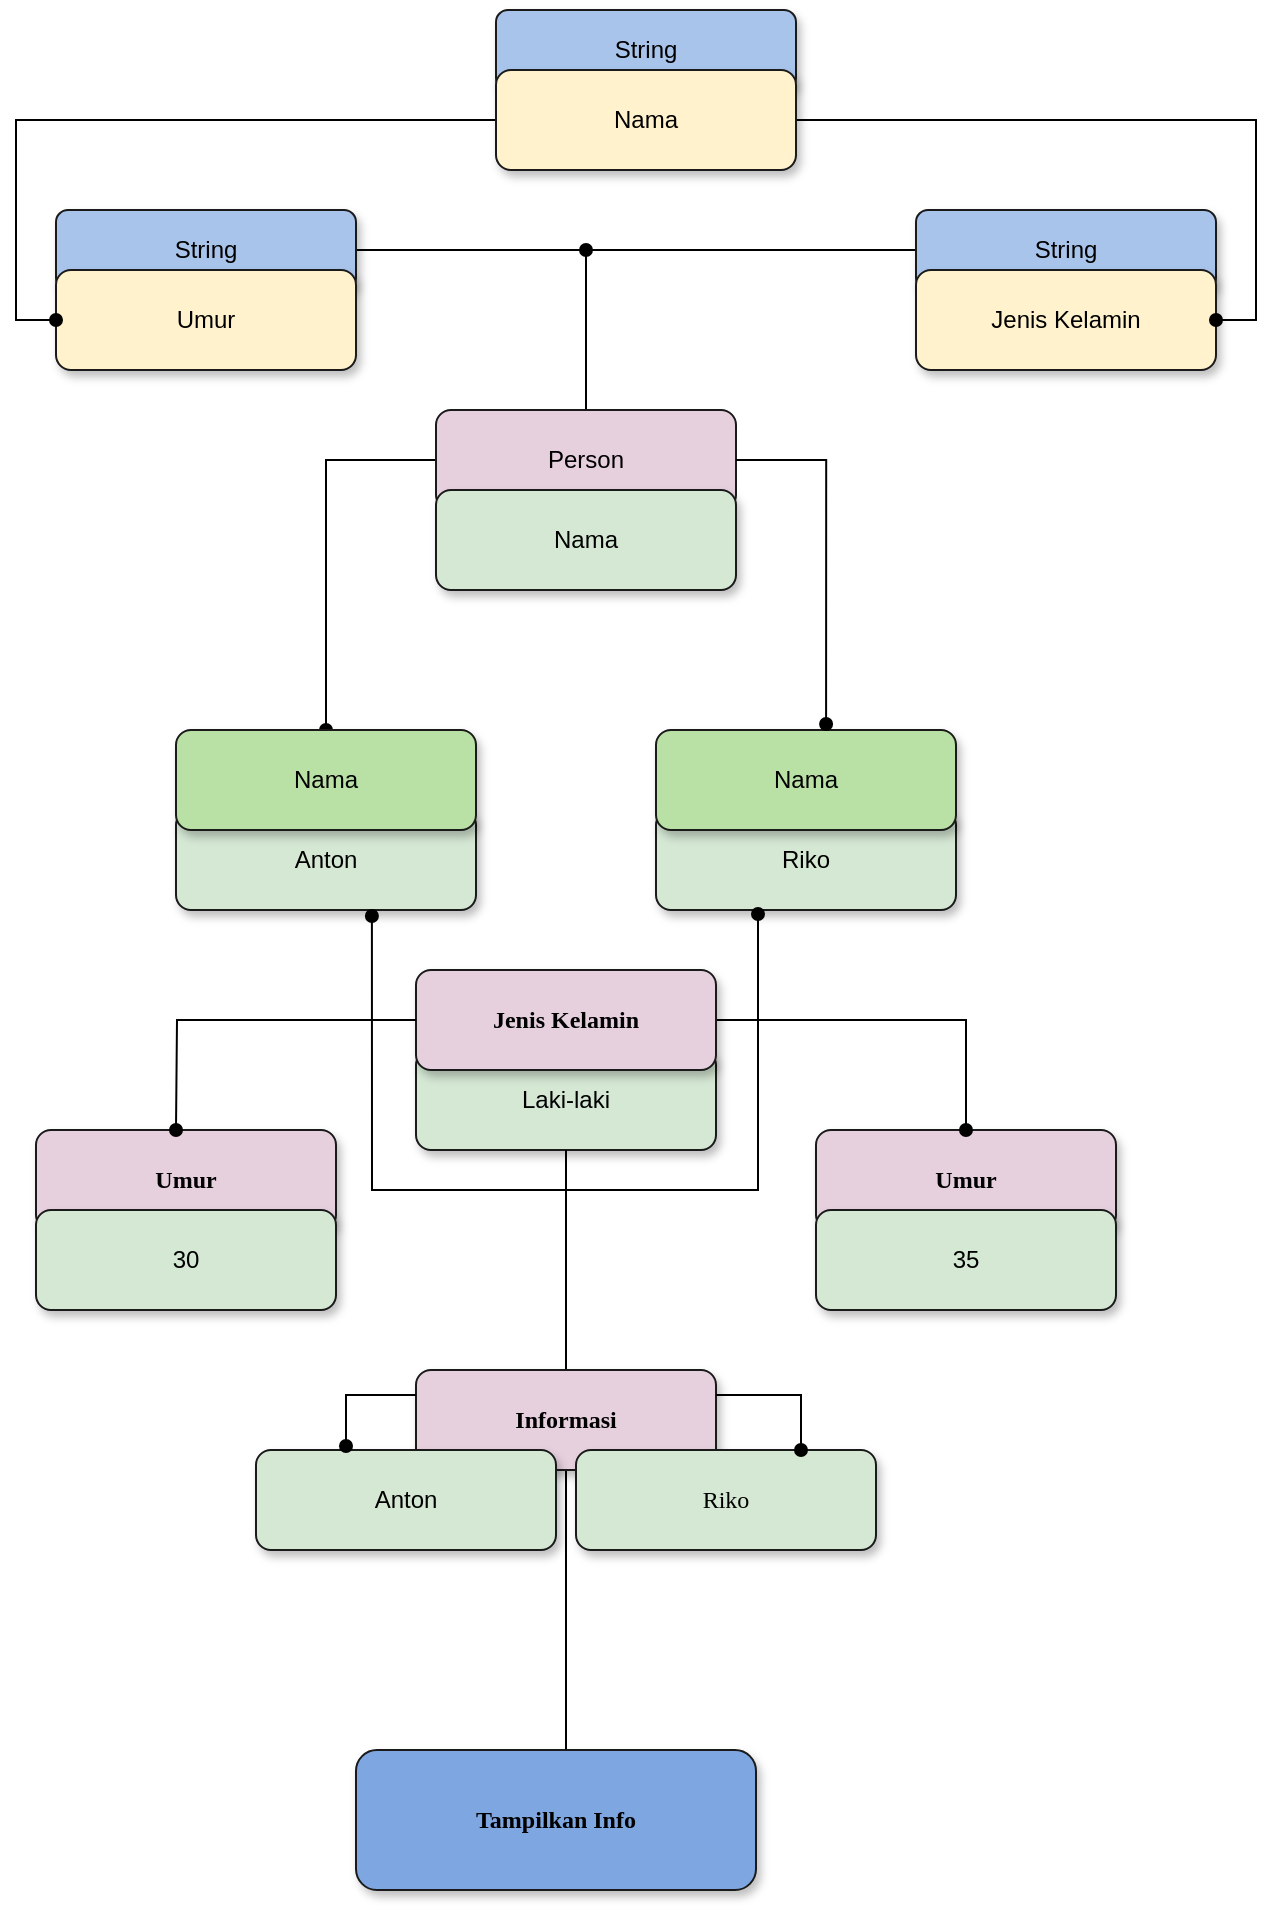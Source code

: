 <mxfile version="24.7.17">
  <diagram name="Page-1" id="Av7zBsB9UQiDPN6zRXcK">
    <mxGraphModel dx="998" dy="532" grid="1" gridSize="10" guides="1" tooltips="1" connect="1" arrows="1" fold="1" page="1" pageScale="1" pageWidth="850" pageHeight="1100" math="0" shadow="0">
      <root>
        <mxCell id="0" />
        <mxCell id="1" parent="0" />
        <mxCell id="WIrva2gLRy929x_mKBgo-74" style="edgeStyle=orthogonalEdgeStyle;rounded=0;orthogonalLoop=1;jettySize=auto;html=1;exitX=0.5;exitY=1;exitDx=0;exitDy=0;entryX=0.525;entryY=0.143;entryDx=0;entryDy=0;entryPerimeter=0;endArrow=none;endFill=0;" edge="1" parent="1" source="WIrva2gLRy929x_mKBgo-42" target="WIrva2gLRy929x_mKBgo-21">
          <mxGeometry relative="1" as="geometry" />
        </mxCell>
        <mxCell id="WIrva2gLRy929x_mKBgo-37" value="&lt;h4 style=&quot;text-align: justify;&quot;&gt;&lt;font face=&quot;Tahoma&quot;&gt;Umur&lt;/font&gt;&lt;/h4&gt;" style="rounded=1;whiteSpace=wrap;html=1;shadow=1;strokeColor=#1A1A1A;fillColor=#E6D0DE;" vertex="1" parent="1">
          <mxGeometry x="480" y="600" width="150" height="50" as="geometry" />
        </mxCell>
        <mxCell id="WIrva2gLRy929x_mKBgo-5" value="Laki-laki" style="rounded=1;whiteSpace=wrap;html=1;shadow=1;strokeColor=#1A1A1A;fillColor=#D5E8D4;" vertex="1" parent="1">
          <mxGeometry x="280" y="560" width="150" height="50" as="geometry" />
        </mxCell>
        <mxCell id="WIrva2gLRy929x_mKBgo-55" style="edgeStyle=orthogonalEdgeStyle;rounded=0;orthogonalLoop=1;jettySize=auto;html=1;exitX=1;exitY=0.5;exitDx=0;exitDy=0;entryX=0;entryY=0.5;entryDx=0;entryDy=0;strokeColor=default;endArrow=none;endFill=0;" edge="1" parent="1" source="WIrva2gLRy929x_mKBgo-30" target="WIrva2gLRy929x_mKBgo-29">
          <mxGeometry relative="1" as="geometry" />
        </mxCell>
        <mxCell id="WIrva2gLRy929x_mKBgo-30" value="String" style="rounded=1;whiteSpace=wrap;html=1;shadow=1;strokeColor=#1A1A1A;fillColor=#A9C4EB;" vertex="1" parent="1">
          <mxGeometry x="100" y="140" width="150" height="40" as="geometry" />
        </mxCell>
        <mxCell id="WIrva2gLRy929x_mKBgo-29" value="String" style="rounded=1;whiteSpace=wrap;html=1;shadow=1;strokeColor=#1A1A1A;fillColor=#A9C4EB;" vertex="1" parent="1">
          <mxGeometry x="530" y="140" width="150" height="40" as="geometry" />
        </mxCell>
        <mxCell id="WIrva2gLRy929x_mKBgo-27" value="String" style="rounded=1;whiteSpace=wrap;html=1;shadow=1;strokeColor=#1A1A1A;fillColor=#A9C4EB;" vertex="1" parent="1">
          <mxGeometry x="320" y="40" width="150" height="40" as="geometry" />
        </mxCell>
        <mxCell id="WIrva2gLRy929x_mKBgo-3" value="Jenis Kelamin" style="rounded=1;whiteSpace=wrap;html=1;shadow=1;strokeColor=#1A1A1A;fillColor=#FFF2CC;" vertex="1" parent="1">
          <mxGeometry x="530" y="170" width="150" height="50" as="geometry" />
        </mxCell>
        <mxCell id="WIrva2gLRy929x_mKBgo-56" style="edgeStyle=orthogonalEdgeStyle;rounded=0;orthogonalLoop=1;jettySize=auto;html=1;exitX=0.5;exitY=0;exitDx=0;exitDy=0;endArrow=oval;endFill=1;" edge="1" parent="1" source="WIrva2gLRy929x_mKBgo-8">
          <mxGeometry relative="1" as="geometry">
            <mxPoint x="365" y="160" as="targetPoint" />
          </mxGeometry>
        </mxCell>
        <mxCell id="WIrva2gLRy929x_mKBgo-57" style="edgeStyle=orthogonalEdgeStyle;rounded=0;orthogonalLoop=1;jettySize=auto;html=1;exitX=0;exitY=0.5;exitDx=0;exitDy=0;entryX=0.5;entryY=0;entryDx=0;entryDy=0;endArrow=oval;endFill=1;" edge="1" parent="1" source="WIrva2gLRy929x_mKBgo-8" target="WIrva2gLRy929x_mKBgo-34">
          <mxGeometry relative="1" as="geometry" />
        </mxCell>
        <mxCell id="WIrva2gLRy929x_mKBgo-8" value="Person" style="rounded=1;whiteSpace=wrap;html=1;shadow=0;strokeColor=#1A1A1A;fillColor=#E6D0DE;" vertex="1" parent="1">
          <mxGeometry x="290" y="240" width="150" height="50" as="geometry" />
        </mxCell>
        <mxCell id="WIrva2gLRy929x_mKBgo-10" value="Nama" style="rounded=1;whiteSpace=wrap;html=1;shadow=1;strokeColor=#1A1A1A;fillColor=#D5E8D4;" vertex="1" parent="1">
          <mxGeometry x="290" y="280" width="150" height="50" as="geometry" />
        </mxCell>
        <mxCell id="WIrva2gLRy929x_mKBgo-21" value="&lt;h4 style=&quot;text-align: justify;&quot;&gt;&lt;font face=&quot;Tahoma&quot;&gt;Tampilkan Info&lt;/font&gt;&lt;/h4&gt;" style="rounded=1;whiteSpace=wrap;html=1;shadow=1;strokeColor=#1A1A1A;fillColor=#7EA6E0;" vertex="1" parent="1">
          <mxGeometry x="250" y="910" width="200" height="70" as="geometry" />
        </mxCell>
        <mxCell id="WIrva2gLRy929x_mKBgo-23" value="Umur" style="rounded=1;whiteSpace=wrap;html=1;shadow=1;strokeColor=#1A1A1A;fillColor=#FFF2CC;" vertex="1" parent="1">
          <mxGeometry x="100" y="170" width="150" height="50" as="geometry" />
        </mxCell>
        <mxCell id="WIrva2gLRy929x_mKBgo-49" style="edgeStyle=orthogonalEdgeStyle;rounded=0;orthogonalLoop=1;jettySize=auto;html=1;exitX=0;exitY=0.5;exitDx=0;exitDy=0;entryX=0;entryY=0.5;entryDx=0;entryDy=0;endArrow=oval;endFill=1;" edge="1" parent="1" source="WIrva2gLRy929x_mKBgo-1" target="WIrva2gLRy929x_mKBgo-23">
          <mxGeometry relative="1" as="geometry" />
        </mxCell>
        <mxCell id="WIrva2gLRy929x_mKBgo-50" style="edgeStyle=orthogonalEdgeStyle;rounded=0;orthogonalLoop=1;jettySize=auto;html=1;exitX=1;exitY=0.5;exitDx=0;exitDy=0;entryX=1;entryY=0.5;entryDx=0;entryDy=0;endArrow=oval;endFill=1;" edge="1" parent="1" source="WIrva2gLRy929x_mKBgo-1" target="WIrva2gLRy929x_mKBgo-3">
          <mxGeometry relative="1" as="geometry" />
        </mxCell>
        <mxCell id="WIrva2gLRy929x_mKBgo-1" value="Nama" style="rounded=1;whiteSpace=wrap;html=1;shadow=1;strokeColor=#1A1A1A;fillColor=#FFF2CC;" vertex="1" parent="1">
          <mxGeometry x="320" y="70" width="150" height="50" as="geometry" />
        </mxCell>
        <mxCell id="WIrva2gLRy929x_mKBgo-31" value="Riko" style="rounded=1;whiteSpace=wrap;html=1;shadow=1;strokeColor=#1A1A1A;fillColor=#D5E8D4;" vertex="1" parent="1">
          <mxGeometry x="400" y="440" width="150" height="50" as="geometry" />
        </mxCell>
        <mxCell id="WIrva2gLRy929x_mKBgo-32" value="Anton" style="rounded=1;whiteSpace=wrap;html=1;shadow=1;strokeColor=#1A1A1A;fillColor=#D5E8D4;" vertex="1" parent="1">
          <mxGeometry x="160" y="440" width="150" height="50" as="geometry" />
        </mxCell>
        <mxCell id="WIrva2gLRy929x_mKBgo-60" style="edgeStyle=orthogonalEdgeStyle;rounded=0;orthogonalLoop=1;jettySize=auto;html=1;exitX=1;exitY=0.5;exitDx=0;exitDy=0;endArrow=oval;endFill=1;" edge="1" parent="1" source="WIrva2gLRy929x_mKBgo-33" target="WIrva2gLRy929x_mKBgo-37">
          <mxGeometry relative="1" as="geometry" />
        </mxCell>
        <mxCell id="WIrva2gLRy929x_mKBgo-33" value="&lt;h4 style=&quot;text-align: justify;&quot;&gt;&lt;font face=&quot;Tahoma&quot;&gt;Jenis Kelamin&lt;/font&gt;&lt;/h4&gt;" style="rounded=1;whiteSpace=wrap;html=1;shadow=1;strokeColor=#1A1A1A;fillColor=#E6D0DE;" vertex="1" parent="1">
          <mxGeometry x="280" y="520" width="150" height="50" as="geometry" />
        </mxCell>
        <mxCell id="WIrva2gLRy929x_mKBgo-34" value="Nama" style="rounded=1;whiteSpace=wrap;html=1;shadow=1;strokeColor=#1A1A1A;fillColor=#B9E0A5;" vertex="1" parent="1">
          <mxGeometry x="160" y="400" width="150" height="50" as="geometry" />
        </mxCell>
        <mxCell id="WIrva2gLRy929x_mKBgo-35" value="Nama" style="rounded=1;whiteSpace=wrap;html=1;shadow=1;strokeColor=#1A1A1A;fillColor=#B9E0A5;" vertex="1" parent="1">
          <mxGeometry x="400" y="400" width="150" height="50" as="geometry" />
        </mxCell>
        <mxCell id="WIrva2gLRy929x_mKBgo-22" value="35" style="rounded=1;whiteSpace=wrap;html=1;shadow=1;strokeColor=#1A1A1A;fillColor=#D5E8D4;" vertex="1" parent="1">
          <mxGeometry x="480" y="640" width="150" height="50" as="geometry" />
        </mxCell>
        <mxCell id="WIrva2gLRy929x_mKBgo-39" value="&lt;h4 style=&quot;text-align: justify;&quot;&gt;&lt;font face=&quot;Tahoma&quot;&gt;Umur&lt;/font&gt;&lt;/h4&gt;" style="rounded=1;whiteSpace=wrap;html=1;shadow=1;strokeColor=#1A1A1A;fillColor=#E6D0DE;" vertex="1" parent="1">
          <mxGeometry x="90" y="600" width="150" height="50" as="geometry" />
        </mxCell>
        <mxCell id="WIrva2gLRy929x_mKBgo-40" value="30" style="rounded=1;whiteSpace=wrap;html=1;shadow=1;strokeColor=#1A1A1A;fillColor=#D5E8D4;" vertex="1" parent="1">
          <mxGeometry x="90" y="640" width="150" height="50" as="geometry" />
        </mxCell>
        <mxCell id="WIrva2gLRy929x_mKBgo-67" style="edgeStyle=orthogonalEdgeStyle;rounded=0;orthogonalLoop=1;jettySize=auto;html=1;exitX=0.5;exitY=0;exitDx=0;exitDy=0;endArrow=none;endFill=0;" edge="1" parent="1" source="WIrva2gLRy929x_mKBgo-42">
          <mxGeometry relative="1" as="geometry">
            <mxPoint x="355" y="630" as="targetPoint" />
          </mxGeometry>
        </mxCell>
        <mxCell id="WIrva2gLRy929x_mKBgo-42" value="&lt;h4 style=&quot;text-align: justify;&quot;&gt;&lt;font face=&quot;Tahoma&quot;&gt;Informasi&lt;/font&gt;&lt;/h4&gt;" style="rounded=1;whiteSpace=wrap;html=1;shadow=1;strokeColor=#1A1A1A;fillColor=#E6D0DE;" vertex="1" parent="1">
          <mxGeometry x="280" y="720" width="150" height="50" as="geometry" />
        </mxCell>
        <mxCell id="WIrva2gLRy929x_mKBgo-43" value="Anton" style="rounded=1;whiteSpace=wrap;html=1;shadow=1;strokeColor=#1A1A1A;fillColor=#D5E8D4;" vertex="1" parent="1">
          <mxGeometry x="200" y="760" width="150" height="50" as="geometry" />
        </mxCell>
        <mxCell id="WIrva2gLRy929x_mKBgo-44" value="&lt;font face=&quot;Tahoma&quot;&gt;Riko&lt;/font&gt;" style="rounded=1;whiteSpace=wrap;html=1;shadow=1;strokeColor=#1A1A1A;fillColor=#D5E8D4;" vertex="1" parent="1">
          <mxGeometry x="360" y="760" width="150" height="50" as="geometry" />
        </mxCell>
        <mxCell id="WIrva2gLRy929x_mKBgo-46" style="edgeStyle=orthogonalEdgeStyle;rounded=0;orthogonalLoop=1;jettySize=auto;html=1;exitX=0.5;exitY=1;exitDx=0;exitDy=0;entryX=0.653;entryY=1.06;entryDx=0;entryDy=0;entryPerimeter=0;horizontal=1;endArrow=oval;endFill=1;" edge="1" parent="1" source="WIrva2gLRy929x_mKBgo-5" target="WIrva2gLRy929x_mKBgo-32">
          <mxGeometry relative="1" as="geometry" />
        </mxCell>
        <mxCell id="WIrva2gLRy929x_mKBgo-48" style="edgeStyle=orthogonalEdgeStyle;rounded=0;orthogonalLoop=1;jettySize=auto;html=1;exitX=0.5;exitY=1;exitDx=0;exitDy=0;entryX=0.34;entryY=1.04;entryDx=0;entryDy=0;entryPerimeter=0;endArrow=oval;endFill=1;" edge="1" parent="1" source="WIrva2gLRy929x_mKBgo-5" target="WIrva2gLRy929x_mKBgo-31">
          <mxGeometry relative="1" as="geometry" />
        </mxCell>
        <mxCell id="WIrva2gLRy929x_mKBgo-58" style="edgeStyle=orthogonalEdgeStyle;rounded=0;orthogonalLoop=1;jettySize=auto;html=1;exitX=1;exitY=0.5;exitDx=0;exitDy=0;entryX=0.567;entryY=-0.06;entryDx=0;entryDy=0;entryPerimeter=0;endArrow=oval;endFill=1;" edge="1" parent="1" source="WIrva2gLRy929x_mKBgo-8" target="WIrva2gLRy929x_mKBgo-35">
          <mxGeometry relative="1" as="geometry" />
        </mxCell>
        <mxCell id="WIrva2gLRy929x_mKBgo-65" style="edgeStyle=orthogonalEdgeStyle;rounded=0;orthogonalLoop=1;jettySize=auto;html=1;exitX=0;exitY=0.5;exitDx=0;exitDy=0;endArrow=oval;endFill=1;" edge="1" parent="1" source="WIrva2gLRy929x_mKBgo-33">
          <mxGeometry relative="1" as="geometry">
            <mxPoint x="160" y="600" as="targetPoint" />
          </mxGeometry>
        </mxCell>
        <mxCell id="WIrva2gLRy929x_mKBgo-70" style="edgeStyle=orthogonalEdgeStyle;rounded=0;orthogonalLoop=1;jettySize=auto;html=1;exitX=1;exitY=0.25;exitDx=0;exitDy=0;entryX=0.75;entryY=0;entryDx=0;entryDy=0;endArrow=oval;endFill=1;" edge="1" parent="1" source="WIrva2gLRy929x_mKBgo-42" target="WIrva2gLRy929x_mKBgo-44">
          <mxGeometry relative="1" as="geometry" />
        </mxCell>
        <mxCell id="WIrva2gLRy929x_mKBgo-72" style="edgeStyle=orthogonalEdgeStyle;rounded=0;orthogonalLoop=1;jettySize=auto;html=1;exitX=0;exitY=0.25;exitDx=0;exitDy=0;entryX=0.3;entryY=-0.04;entryDx=0;entryDy=0;entryPerimeter=0;endArrow=oval;endFill=1;" edge="1" parent="1" source="WIrva2gLRy929x_mKBgo-42" target="WIrva2gLRy929x_mKBgo-43">
          <mxGeometry relative="1" as="geometry" />
        </mxCell>
      </root>
    </mxGraphModel>
  </diagram>
</mxfile>
